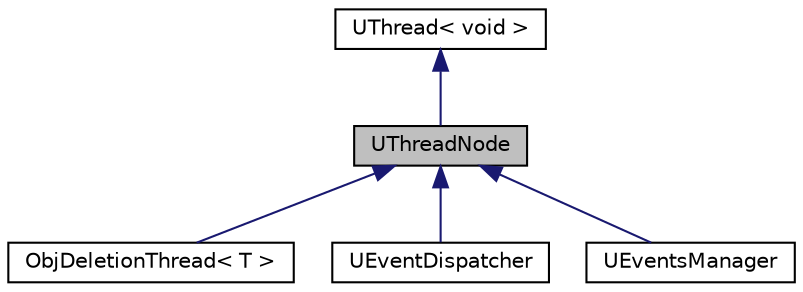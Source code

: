 digraph G
{
  edge [fontname="Helvetica",fontsize="10",labelfontname="Helvetica",labelfontsize="10"];
  node [fontname="Helvetica",fontsize="10",shape=record];
  Node1 [label="UThreadNode",height=0.2,width=0.4,color="black", fillcolor="grey75", style="filled" fontcolor="black"];
  Node2 -> Node1 [dir="back",color="midnightblue",fontsize="10",style="solid",fontname="Helvetica"];
  Node2 [label="UThread\< void \>",height=0.2,width=0.4,color="black", fillcolor="white", style="filled",URL="$class_u_thread_3_01void_01_4.html"];
  Node1 -> Node3 [dir="back",color="midnightblue",fontsize="10",style="solid",fontname="Helvetica"];
  Node3 [label="ObjDeletionThread\< T \>",height=0.2,width=0.4,color="black", fillcolor="white", style="filled",URL="$class_obj_deletion_thread.html"];
  Node1 -> Node4 [dir="back",color="midnightblue",fontsize="10",style="solid",fontname="Helvetica"];
  Node4 [label="UEventDispatcher",height=0.2,width=0.4,color="black", fillcolor="white", style="filled",URL="$class_u_event_dispatcher.html"];
  Node1 -> Node5 [dir="back",color="midnightblue",fontsize="10",style="solid",fontname="Helvetica"];
  Node5 [label="UEventsManager",height=0.2,width=0.4,color="black", fillcolor="white", style="filled",URL="$class_u_events_manager.html"];
}
